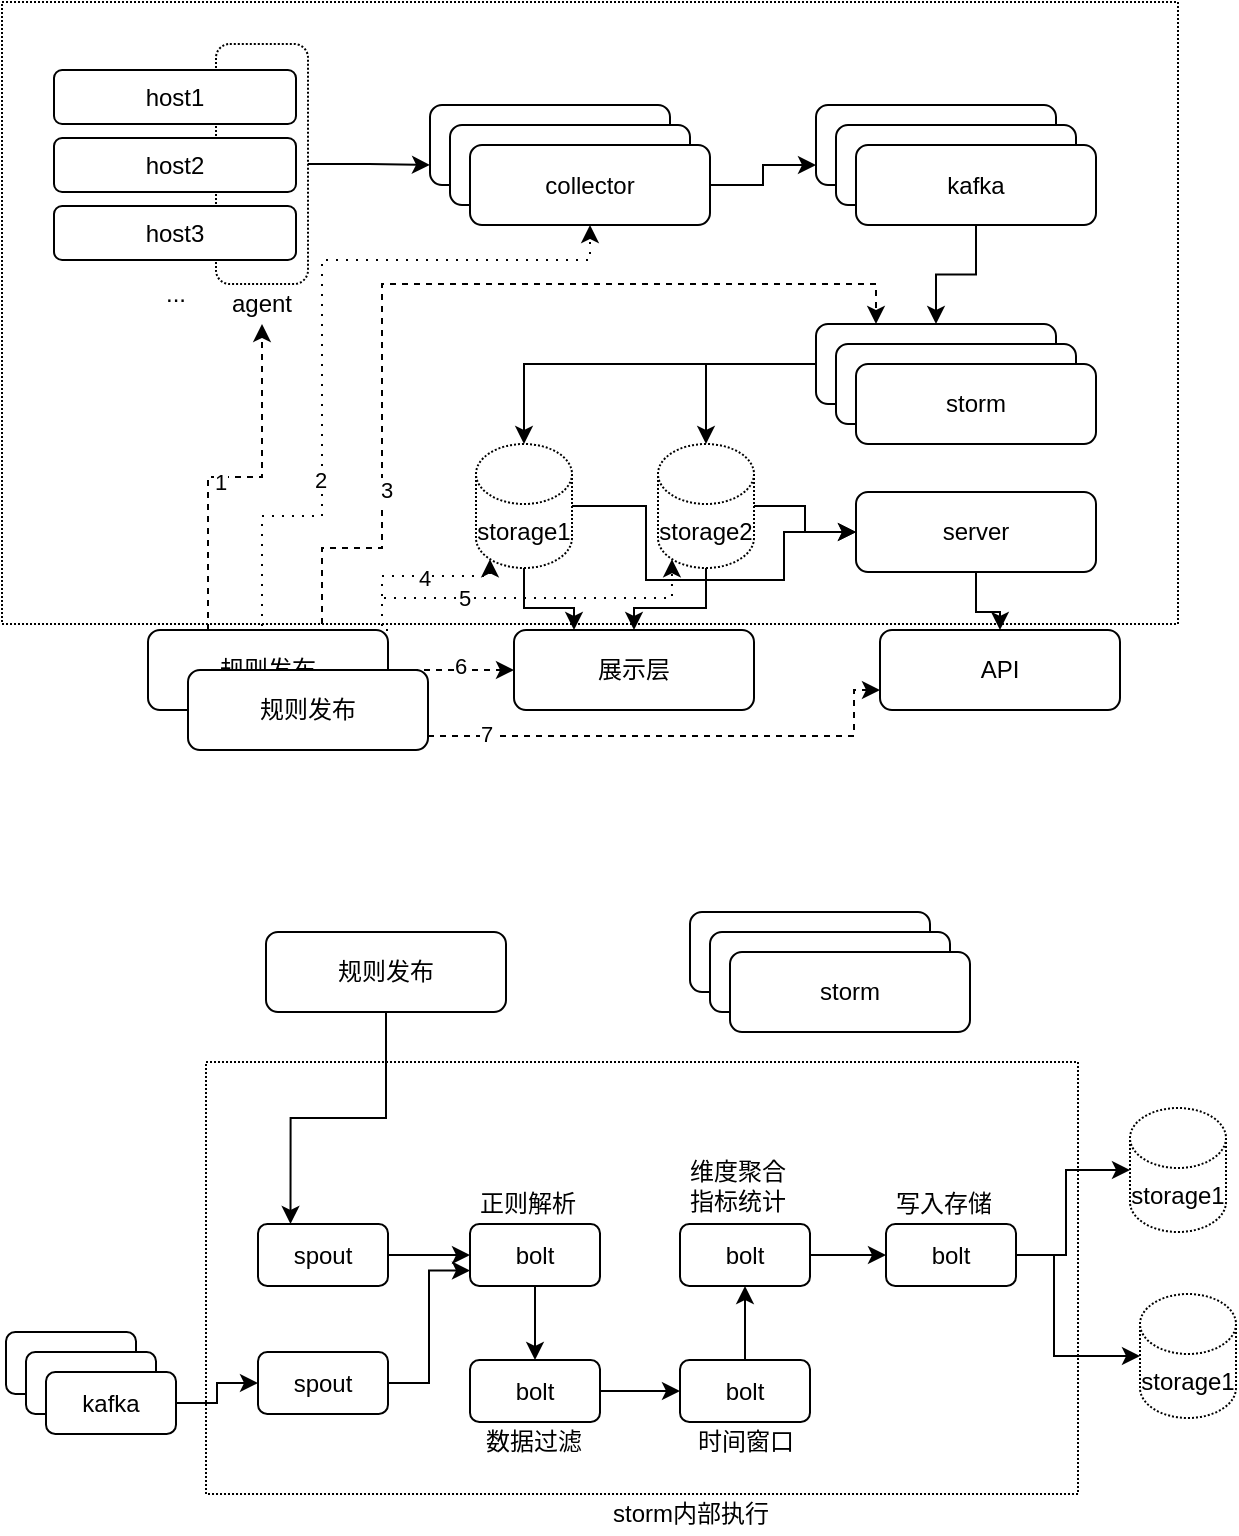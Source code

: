 <mxfile version="13.10.1" type="github">
  <diagram id="RqA7gkf1sfRdEyldcE1K" name="Page-1">
    <mxGraphModel dx="946" dy="557" grid="0" gridSize="10" guides="1" tooltips="1" connect="1" arrows="1" fold="1" page="1" pageScale="1" pageWidth="827" pageHeight="1169" math="0" shadow="0">
      <root>
        <mxCell id="0" />
        <mxCell id="1" parent="0" />
        <mxCell id="BtfTo6FAUonUfdYVLxbR-64" value="" style="rounded=0;whiteSpace=wrap;html=1;dashed=1;dashPattern=1 1;" vertex="1" parent="1">
          <mxGeometry x="121" y="630" width="436" height="216" as="geometry" />
        </mxCell>
        <mxCell id="BtfTo6FAUonUfdYVLxbR-29" value="" style="rounded=0;whiteSpace=wrap;html=1;dashed=1;dashPattern=1 1;" vertex="1" parent="1">
          <mxGeometry x="19" y="100" width="588" height="311" as="geometry" />
        </mxCell>
        <mxCell id="BtfTo6FAUonUfdYVLxbR-17" style="edgeStyle=orthogonalEdgeStyle;rounded=0;orthogonalLoop=1;jettySize=auto;html=1;entryX=0;entryY=0.75;entryDx=0;entryDy=0;" edge="1" parent="1" source="BtfTo6FAUonUfdYVLxbR-7" target="BtfTo6FAUonUfdYVLxbR-5">
          <mxGeometry relative="1" as="geometry" />
        </mxCell>
        <mxCell id="BtfTo6FAUonUfdYVLxbR-7" value="" style="rounded=1;whiteSpace=wrap;html=1;dashed=1;dashPattern=1 1;" vertex="1" parent="1">
          <mxGeometry x="126" y="121" width="46" height="120" as="geometry" />
        </mxCell>
        <mxCell id="BtfTo6FAUonUfdYVLxbR-1" value="host1" style="rounded=1;whiteSpace=wrap;html=1;" vertex="1" parent="1">
          <mxGeometry x="45" y="134" width="121" height="27" as="geometry" />
        </mxCell>
        <mxCell id="BtfTo6FAUonUfdYVLxbR-2" value="host2" style="rounded=1;whiteSpace=wrap;html=1;" vertex="1" parent="1">
          <mxGeometry x="45" y="168" width="121" height="27" as="geometry" />
        </mxCell>
        <mxCell id="BtfTo6FAUonUfdYVLxbR-3" value="host3" style="rounded=1;whiteSpace=wrap;html=1;" vertex="1" parent="1">
          <mxGeometry x="45" y="202" width="121" height="27" as="geometry" />
        </mxCell>
        <mxCell id="BtfTo6FAUonUfdYVLxbR-4" value="..." style="text;html=1;strokeColor=none;fillColor=none;align=center;verticalAlign=middle;whiteSpace=wrap;rounded=0;" vertex="1" parent="1">
          <mxGeometry x="86" y="236" width="40" height="20" as="geometry" />
        </mxCell>
        <mxCell id="BtfTo6FAUonUfdYVLxbR-5" value="" style="rounded=1;whiteSpace=wrap;html=1;" vertex="1" parent="1">
          <mxGeometry x="233" y="151.5" width="120" height="40" as="geometry" />
        </mxCell>
        <mxCell id="BtfTo6FAUonUfdYVLxbR-8" value="agent" style="text;html=1;strokeColor=none;fillColor=none;align=center;verticalAlign=middle;whiteSpace=wrap;rounded=0;dashed=1;dashPattern=1 1;" vertex="1" parent="1">
          <mxGeometry x="129" y="241" width="40" height="20" as="geometry" />
        </mxCell>
        <mxCell id="BtfTo6FAUonUfdYVLxbR-9" value="" style="rounded=1;whiteSpace=wrap;html=1;" vertex="1" parent="1">
          <mxGeometry x="243" y="161.5" width="120" height="40" as="geometry" />
        </mxCell>
        <mxCell id="BtfTo6FAUonUfdYVLxbR-18" style="edgeStyle=orthogonalEdgeStyle;rounded=0;orthogonalLoop=1;jettySize=auto;html=1;entryX=0;entryY=0.75;entryDx=0;entryDy=0;" edge="1" parent="1" source="BtfTo6FAUonUfdYVLxbR-10" target="BtfTo6FAUonUfdYVLxbR-14">
          <mxGeometry relative="1" as="geometry" />
        </mxCell>
        <mxCell id="BtfTo6FAUonUfdYVLxbR-10" value="collector" style="rounded=1;whiteSpace=wrap;html=1;" vertex="1" parent="1">
          <mxGeometry x="253" y="171.5" width="120" height="40" as="geometry" />
        </mxCell>
        <mxCell id="BtfTo6FAUonUfdYVLxbR-14" value="" style="rounded=1;whiteSpace=wrap;html=1;" vertex="1" parent="1">
          <mxGeometry x="426" y="151.5" width="120" height="40" as="geometry" />
        </mxCell>
        <mxCell id="BtfTo6FAUonUfdYVLxbR-15" value="" style="rounded=1;whiteSpace=wrap;html=1;" vertex="1" parent="1">
          <mxGeometry x="436" y="161.5" width="120" height="40" as="geometry" />
        </mxCell>
        <mxCell id="BtfTo6FAUonUfdYVLxbR-23" style="edgeStyle=orthogonalEdgeStyle;rounded=0;orthogonalLoop=1;jettySize=auto;html=1;exitX=0.5;exitY=1;exitDx=0;exitDy=0;entryX=0.5;entryY=0;entryDx=0;entryDy=0;" edge="1" parent="1" source="BtfTo6FAUonUfdYVLxbR-16" target="BtfTo6FAUonUfdYVLxbR-20">
          <mxGeometry relative="1" as="geometry" />
        </mxCell>
        <mxCell id="BtfTo6FAUonUfdYVLxbR-16" value="kafka" style="rounded=1;whiteSpace=wrap;html=1;" vertex="1" parent="1">
          <mxGeometry x="446" y="171.5" width="120" height="40" as="geometry" />
        </mxCell>
        <mxCell id="BtfTo6FAUonUfdYVLxbR-26" style="edgeStyle=orthogonalEdgeStyle;rounded=0;orthogonalLoop=1;jettySize=auto;html=1;exitX=0;exitY=0.5;exitDx=0;exitDy=0;" edge="1" parent="1" source="BtfTo6FAUonUfdYVLxbR-20" target="BtfTo6FAUonUfdYVLxbR-24">
          <mxGeometry relative="1" as="geometry" />
        </mxCell>
        <mxCell id="BtfTo6FAUonUfdYVLxbR-28" style="edgeStyle=orthogonalEdgeStyle;rounded=0;orthogonalLoop=1;jettySize=auto;html=1;" edge="1" parent="1" source="BtfTo6FAUonUfdYVLxbR-20" target="BtfTo6FAUonUfdYVLxbR-25">
          <mxGeometry relative="1" as="geometry" />
        </mxCell>
        <mxCell id="BtfTo6FAUonUfdYVLxbR-20" value="" style="rounded=1;whiteSpace=wrap;html=1;" vertex="1" parent="1">
          <mxGeometry x="426" y="261" width="120" height="40" as="geometry" />
        </mxCell>
        <mxCell id="BtfTo6FAUonUfdYVLxbR-21" value="" style="rounded=1;whiteSpace=wrap;html=1;" vertex="1" parent="1">
          <mxGeometry x="436" y="271" width="120" height="40" as="geometry" />
        </mxCell>
        <mxCell id="BtfTo6FAUonUfdYVLxbR-22" value="storm" style="rounded=1;whiteSpace=wrap;html=1;" vertex="1" parent="1">
          <mxGeometry x="446" y="281" width="120" height="40" as="geometry" />
        </mxCell>
        <mxCell id="BtfTo6FAUonUfdYVLxbR-34" style="edgeStyle=orthogonalEdgeStyle;rounded=0;orthogonalLoop=1;jettySize=auto;html=1;entryX=0.25;entryY=0;entryDx=0;entryDy=0;" edge="1" parent="1" source="BtfTo6FAUonUfdYVLxbR-24" target="BtfTo6FAUonUfdYVLxbR-31">
          <mxGeometry relative="1" as="geometry" />
        </mxCell>
        <mxCell id="BtfTo6FAUonUfdYVLxbR-37" style="edgeStyle=orthogonalEdgeStyle;rounded=0;orthogonalLoop=1;jettySize=auto;html=1;entryX=0;entryY=0.5;entryDx=0;entryDy=0;" edge="1" parent="1" source="BtfTo6FAUonUfdYVLxbR-24" target="BtfTo6FAUonUfdYVLxbR-36">
          <mxGeometry relative="1" as="geometry">
            <Array as="points">
              <mxPoint x="341" y="352" />
              <mxPoint x="341" y="389" />
              <mxPoint x="410" y="389" />
              <mxPoint x="410" y="365" />
            </Array>
          </mxGeometry>
        </mxCell>
        <mxCell id="BtfTo6FAUonUfdYVLxbR-24" value="storage1" style="shape=cylinder3;whiteSpace=wrap;html=1;boundedLbl=1;backgroundOutline=1;size=15;dashed=1;dashPattern=1 1;" vertex="1" parent="1">
          <mxGeometry x="256" y="321" width="48" height="62" as="geometry" />
        </mxCell>
        <mxCell id="BtfTo6FAUonUfdYVLxbR-33" style="edgeStyle=orthogonalEdgeStyle;rounded=0;orthogonalLoop=1;jettySize=auto;html=1;entryX=0.5;entryY=0;entryDx=0;entryDy=0;" edge="1" parent="1" source="BtfTo6FAUonUfdYVLxbR-25" target="BtfTo6FAUonUfdYVLxbR-31">
          <mxGeometry relative="1" as="geometry" />
        </mxCell>
        <mxCell id="BtfTo6FAUonUfdYVLxbR-38" style="edgeStyle=orthogonalEdgeStyle;rounded=0;orthogonalLoop=1;jettySize=auto;html=1;entryX=0;entryY=0.5;entryDx=0;entryDy=0;" edge="1" parent="1" source="BtfTo6FAUonUfdYVLxbR-25" target="BtfTo6FAUonUfdYVLxbR-36">
          <mxGeometry relative="1" as="geometry" />
        </mxCell>
        <mxCell id="BtfTo6FAUonUfdYVLxbR-25" value="storage2" style="shape=cylinder3;whiteSpace=wrap;html=1;boundedLbl=1;backgroundOutline=1;size=15;dashed=1;dashPattern=1 1;" vertex="1" parent="1">
          <mxGeometry x="347" y="321" width="48" height="62" as="geometry" />
        </mxCell>
        <mxCell id="BtfTo6FAUonUfdYVLxbR-31" value="展示层" style="rounded=1;whiteSpace=wrap;html=1;" vertex="1" parent="1">
          <mxGeometry x="275" y="414" width="120" height="40" as="geometry" />
        </mxCell>
        <mxCell id="BtfTo6FAUonUfdYVLxbR-32" value="API" style="rounded=1;whiteSpace=wrap;html=1;" vertex="1" parent="1">
          <mxGeometry x="458" y="414" width="120" height="40" as="geometry" />
        </mxCell>
        <mxCell id="BtfTo6FAUonUfdYVLxbR-40" style="edgeStyle=orthogonalEdgeStyle;rounded=0;orthogonalLoop=1;jettySize=auto;html=1;entryX=0.5;entryY=0;entryDx=0;entryDy=0;" edge="1" parent="1" source="BtfTo6FAUonUfdYVLxbR-36" target="BtfTo6FAUonUfdYVLxbR-32">
          <mxGeometry relative="1" as="geometry" />
        </mxCell>
        <mxCell id="BtfTo6FAUonUfdYVLxbR-36" value="server" style="rounded=1;whiteSpace=wrap;html=1;" vertex="1" parent="1">
          <mxGeometry x="446" y="345" width="120" height="40" as="geometry" />
        </mxCell>
        <mxCell id="BtfTo6FAUonUfdYVLxbR-43" style="edgeStyle=orthogonalEdgeStyle;rounded=0;orthogonalLoop=1;jettySize=auto;html=1;dashed=1;exitX=0.25;exitY=0;exitDx=0;exitDy=0;" edge="1" parent="1" source="BtfTo6FAUonUfdYVLxbR-41" target="BtfTo6FAUonUfdYVLxbR-8">
          <mxGeometry relative="1" as="geometry" />
        </mxCell>
        <mxCell id="BtfTo6FAUonUfdYVLxbR-57" value="1" style="edgeLabel;html=1;align=center;verticalAlign=middle;resizable=0;points=[];" vertex="1" connectable="0" parent="BtfTo6FAUonUfdYVLxbR-43">
          <mxGeometry x="-0.083" y="-1" relative="1" as="geometry">
            <mxPoint y="1" as="offset" />
          </mxGeometry>
        </mxCell>
        <mxCell id="BtfTo6FAUonUfdYVLxbR-44" style="edgeStyle=orthogonalEdgeStyle;rounded=0;orthogonalLoop=1;jettySize=auto;html=1;entryX=0.5;entryY=1;entryDx=0;entryDy=0;dashed=1;exitX=0.5;exitY=0;exitDx=0;exitDy=0;dashPattern=1 4;" edge="1" parent="1" source="BtfTo6FAUonUfdYVLxbR-41" target="BtfTo6FAUonUfdYVLxbR-10">
          <mxGeometry relative="1" as="geometry">
            <Array as="points">
              <mxPoint x="149" y="357" />
              <mxPoint x="179" y="357" />
              <mxPoint x="179" y="229" />
              <mxPoint x="313" y="229" />
            </Array>
          </mxGeometry>
        </mxCell>
        <mxCell id="BtfTo6FAUonUfdYVLxbR-58" value="2" style="edgeLabel;html=1;align=center;verticalAlign=middle;resizable=0;points=[];" vertex="1" connectable="0" parent="BtfTo6FAUonUfdYVLxbR-44">
          <mxGeometry x="-0.415" y="1" relative="1" as="geometry">
            <mxPoint as="offset" />
          </mxGeometry>
        </mxCell>
        <mxCell id="BtfTo6FAUonUfdYVLxbR-46" style="edgeStyle=orthogonalEdgeStyle;rounded=0;orthogonalLoop=1;jettySize=auto;html=1;entryX=0.25;entryY=0;entryDx=0;entryDy=0;dashed=1;exitX=0.75;exitY=0;exitDx=0;exitDy=0;" edge="1" parent="1" source="BtfTo6FAUonUfdYVLxbR-41" target="BtfTo6FAUonUfdYVLxbR-20">
          <mxGeometry relative="1" as="geometry">
            <Array as="points">
              <mxPoint x="179" y="373" />
              <mxPoint x="209" y="373" />
              <mxPoint x="209" y="241" />
              <mxPoint x="456" y="241" />
            </Array>
          </mxGeometry>
        </mxCell>
        <mxCell id="BtfTo6FAUonUfdYVLxbR-53" value="3" style="edgeLabel;html=1;align=center;verticalAlign=middle;resizable=0;points=[];" vertex="1" connectable="0" parent="BtfTo6FAUonUfdYVLxbR-46">
          <mxGeometry x="-0.565" y="-2" relative="1" as="geometry">
            <mxPoint as="offset" />
          </mxGeometry>
        </mxCell>
        <mxCell id="BtfTo6FAUonUfdYVLxbR-47" style="edgeStyle=orthogonalEdgeStyle;rounded=0;orthogonalLoop=1;jettySize=auto;html=1;entryX=0;entryY=0.5;entryDx=0;entryDy=0;dashed=1;" edge="1" parent="1" source="BtfTo6FAUonUfdYVLxbR-41" target="BtfTo6FAUonUfdYVLxbR-31">
          <mxGeometry relative="1" as="geometry">
            <Array as="points">
              <mxPoint x="221" y="434" />
              <mxPoint x="221" y="434" />
            </Array>
          </mxGeometry>
        </mxCell>
        <mxCell id="BtfTo6FAUonUfdYVLxbR-56" value="6" style="edgeLabel;html=1;align=center;verticalAlign=middle;resizable=0;points=[];" vertex="1" connectable="0" parent="BtfTo6FAUonUfdYVLxbR-47">
          <mxGeometry x="0.143" y="2" relative="1" as="geometry">
            <mxPoint as="offset" />
          </mxGeometry>
        </mxCell>
        <mxCell id="BtfTo6FAUonUfdYVLxbR-48" style="edgeStyle=orthogonalEdgeStyle;rounded=0;orthogonalLoop=1;jettySize=auto;html=1;exitX=1;exitY=0;exitDx=0;exitDy=0;entryX=0.145;entryY=1;entryDx=0;entryDy=-4.35;entryPerimeter=0;dashed=1;dashPattern=1 4;" edge="1" parent="1" source="BtfTo6FAUonUfdYVLxbR-41" target="BtfTo6FAUonUfdYVLxbR-24">
          <mxGeometry relative="1" as="geometry">
            <Array as="points">
              <mxPoint x="209" y="387" />
              <mxPoint x="263" y="387" />
            </Array>
          </mxGeometry>
        </mxCell>
        <mxCell id="BtfTo6FAUonUfdYVLxbR-54" value="4" style="edgeLabel;html=1;align=center;verticalAlign=middle;resizable=0;points=[];" vertex="1" connectable="0" parent="BtfTo6FAUonUfdYVLxbR-48">
          <mxGeometry x="0.104" y="-1" relative="1" as="geometry">
            <mxPoint as="offset" />
          </mxGeometry>
        </mxCell>
        <mxCell id="BtfTo6FAUonUfdYVLxbR-49" style="edgeStyle=orthogonalEdgeStyle;rounded=0;orthogonalLoop=1;jettySize=auto;html=1;exitX=1;exitY=0;exitDx=0;exitDy=0;entryX=0.145;entryY=1;entryDx=0;entryDy=-4.35;entryPerimeter=0;dashed=1;dashPattern=1 4;" edge="1" parent="1" source="BtfTo6FAUonUfdYVLxbR-41" target="BtfTo6FAUonUfdYVLxbR-25">
          <mxGeometry relative="1" as="geometry">
            <Array as="points">
              <mxPoint x="209" y="398" />
              <mxPoint x="354" y="398" />
            </Array>
          </mxGeometry>
        </mxCell>
        <mxCell id="BtfTo6FAUonUfdYVLxbR-55" value="5" style="edgeLabel;html=1;align=center;verticalAlign=middle;resizable=0;points=[];" vertex="1" connectable="0" parent="BtfTo6FAUonUfdYVLxbR-49">
          <mxGeometry x="-0.345" relative="1" as="geometry">
            <mxPoint as="offset" />
          </mxGeometry>
        </mxCell>
        <mxCell id="BtfTo6FAUonUfdYVLxbR-50" style="edgeStyle=orthogonalEdgeStyle;rounded=0;orthogonalLoop=1;jettySize=auto;html=1;entryX=0;entryY=0.75;entryDx=0;entryDy=0;dashed=1;" edge="1" parent="1" source="BtfTo6FAUonUfdYVLxbR-41" target="BtfTo6FAUonUfdYVLxbR-32">
          <mxGeometry relative="1" as="geometry">
            <Array as="points">
              <mxPoint x="149" y="467" />
              <mxPoint x="445" y="467" />
              <mxPoint x="445" y="444" />
            </Array>
          </mxGeometry>
        </mxCell>
        <mxCell id="BtfTo6FAUonUfdYVLxbR-60" value="7" style="edgeLabel;html=1;align=center;verticalAlign=middle;resizable=0;points=[];" vertex="1" connectable="0" parent="BtfTo6FAUonUfdYVLxbR-50">
          <mxGeometry x="-0.275" y="1" relative="1" as="geometry">
            <mxPoint as="offset" />
          </mxGeometry>
        </mxCell>
        <mxCell id="BtfTo6FAUonUfdYVLxbR-41" value="规则发布" style="rounded=1;whiteSpace=wrap;html=1;" vertex="1" parent="1">
          <mxGeometry x="92" y="414" width="120" height="40" as="geometry" />
        </mxCell>
        <mxCell id="BtfTo6FAUonUfdYVLxbR-61" value="" style="rounded=1;whiteSpace=wrap;html=1;" vertex="1" parent="1">
          <mxGeometry x="363" y="555" width="120" height="40" as="geometry" />
        </mxCell>
        <mxCell id="BtfTo6FAUonUfdYVLxbR-62" value="" style="rounded=1;whiteSpace=wrap;html=1;" vertex="1" parent="1">
          <mxGeometry x="373" y="565" width="120" height="40" as="geometry" />
        </mxCell>
        <mxCell id="BtfTo6FAUonUfdYVLxbR-63" value="storm" style="rounded=1;whiteSpace=wrap;html=1;" vertex="1" parent="1">
          <mxGeometry x="383" y="575" width="120" height="40" as="geometry" />
        </mxCell>
        <mxCell id="BtfTo6FAUonUfdYVLxbR-77" style="edgeStyle=orthogonalEdgeStyle;rounded=0;orthogonalLoop=1;jettySize=auto;html=1;entryX=0;entryY=0.5;entryDx=0;entryDy=0;" edge="1" parent="1" source="BtfTo6FAUonUfdYVLxbR-65" target="BtfTo6FAUonUfdYVLxbR-74">
          <mxGeometry relative="1" as="geometry" />
        </mxCell>
        <mxCell id="BtfTo6FAUonUfdYVLxbR-65" value="spout" style="rounded=1;whiteSpace=wrap;html=1;" vertex="1" parent="1">
          <mxGeometry x="147" y="711" width="65" height="31" as="geometry" />
        </mxCell>
        <mxCell id="BtfTo6FAUonUfdYVLxbR-67" value="kafka" style="rounded=1;whiteSpace=wrap;html=1;" vertex="1" parent="1">
          <mxGeometry x="21" y="765" width="65" height="31" as="geometry" />
        </mxCell>
        <mxCell id="BtfTo6FAUonUfdYVLxbR-69" value="kafka" style="rounded=1;whiteSpace=wrap;html=1;" vertex="1" parent="1">
          <mxGeometry x="31" y="775" width="65" height="31" as="geometry" />
        </mxCell>
        <mxCell id="BtfTo6FAUonUfdYVLxbR-85" style="edgeStyle=orthogonalEdgeStyle;rounded=0;orthogonalLoop=1;jettySize=auto;html=1;entryX=0;entryY=0.5;entryDx=0;entryDy=0;" edge="1" parent="1" source="BtfTo6FAUonUfdYVLxbR-70" target="BtfTo6FAUonUfdYVLxbR-99">
          <mxGeometry relative="1" as="geometry" />
        </mxCell>
        <mxCell id="BtfTo6FAUonUfdYVLxbR-70" value="kafka" style="rounded=1;whiteSpace=wrap;html=1;" vertex="1" parent="1">
          <mxGeometry x="41" y="785" width="65" height="31" as="geometry" />
        </mxCell>
        <mxCell id="BtfTo6FAUonUfdYVLxbR-83" style="edgeStyle=orthogonalEdgeStyle;rounded=0;orthogonalLoop=1;jettySize=auto;html=1;entryX=0.25;entryY=0;entryDx=0;entryDy=0;" edge="1" parent="1" source="BtfTo6FAUonUfdYVLxbR-71" target="BtfTo6FAUonUfdYVLxbR-65">
          <mxGeometry relative="1" as="geometry" />
        </mxCell>
        <mxCell id="BtfTo6FAUonUfdYVLxbR-71" value="规则发布" style="rounded=1;whiteSpace=wrap;html=1;" vertex="1" parent="1">
          <mxGeometry x="151" y="565" width="120" height="40" as="geometry" />
        </mxCell>
        <mxCell id="BtfTo6FAUonUfdYVLxbR-72" value="规则发布" style="rounded=1;whiteSpace=wrap;html=1;" vertex="1" parent="1">
          <mxGeometry x="112" y="434" width="120" height="40" as="geometry" />
        </mxCell>
        <mxCell id="BtfTo6FAUonUfdYVLxbR-78" style="edgeStyle=orthogonalEdgeStyle;rounded=0;orthogonalLoop=1;jettySize=auto;html=1;" edge="1" parent="1" source="BtfTo6FAUonUfdYVLxbR-74" target="BtfTo6FAUonUfdYVLxbR-75">
          <mxGeometry relative="1" as="geometry" />
        </mxCell>
        <mxCell id="BtfTo6FAUonUfdYVLxbR-74" value="bolt" style="rounded=1;whiteSpace=wrap;html=1;" vertex="1" parent="1">
          <mxGeometry x="253" y="711" width="65" height="31" as="geometry" />
        </mxCell>
        <mxCell id="BtfTo6FAUonUfdYVLxbR-79" style="edgeStyle=orthogonalEdgeStyle;rounded=0;orthogonalLoop=1;jettySize=auto;html=1;entryX=0;entryY=0.5;entryDx=0;entryDy=0;" edge="1" parent="1" source="BtfTo6FAUonUfdYVLxbR-75" target="BtfTo6FAUonUfdYVLxbR-76">
          <mxGeometry relative="1" as="geometry" />
        </mxCell>
        <mxCell id="BtfTo6FAUonUfdYVLxbR-75" value="bolt" style="rounded=1;whiteSpace=wrap;html=1;" vertex="1" parent="1">
          <mxGeometry x="253" y="779" width="65" height="31" as="geometry" />
        </mxCell>
        <mxCell id="BtfTo6FAUonUfdYVLxbR-89" style="edgeStyle=orthogonalEdgeStyle;rounded=0;orthogonalLoop=1;jettySize=auto;html=1;entryX=0.5;entryY=1;entryDx=0;entryDy=0;" edge="1" parent="1" source="BtfTo6FAUonUfdYVLxbR-76" target="BtfTo6FAUonUfdYVLxbR-87">
          <mxGeometry relative="1" as="geometry" />
        </mxCell>
        <mxCell id="BtfTo6FAUonUfdYVLxbR-76" value="bolt" style="rounded=1;whiteSpace=wrap;html=1;" vertex="1" parent="1">
          <mxGeometry x="358" y="779" width="65" height="31" as="geometry" />
        </mxCell>
        <mxCell id="BtfTo6FAUonUfdYVLxbR-80" value="storage1" style="shape=cylinder3;whiteSpace=wrap;html=1;boundedLbl=1;backgroundOutline=1;size=15;dashed=1;dashPattern=1 1;" vertex="1" parent="1">
          <mxGeometry x="583" y="653" width="48" height="62" as="geometry" />
        </mxCell>
        <mxCell id="BtfTo6FAUonUfdYVLxbR-81" value="storage1" style="shape=cylinder3;whiteSpace=wrap;html=1;boundedLbl=1;backgroundOutline=1;size=15;dashed=1;dashPattern=1 1;" vertex="1" parent="1">
          <mxGeometry x="588" y="746" width="48" height="62" as="geometry" />
        </mxCell>
        <mxCell id="BtfTo6FAUonUfdYVLxbR-90" style="edgeStyle=orthogonalEdgeStyle;rounded=0;orthogonalLoop=1;jettySize=auto;html=1;entryX=0;entryY=0.5;entryDx=0;entryDy=0;" edge="1" parent="1" source="BtfTo6FAUonUfdYVLxbR-87" target="BtfTo6FAUonUfdYVLxbR-88">
          <mxGeometry relative="1" as="geometry" />
        </mxCell>
        <mxCell id="BtfTo6FAUonUfdYVLxbR-87" value="bolt" style="rounded=1;whiteSpace=wrap;html=1;" vertex="1" parent="1">
          <mxGeometry x="358" y="711" width="65" height="31" as="geometry" />
        </mxCell>
        <mxCell id="BtfTo6FAUonUfdYVLxbR-91" style="edgeStyle=orthogonalEdgeStyle;rounded=0;orthogonalLoop=1;jettySize=auto;html=1;" edge="1" parent="1" source="BtfTo6FAUonUfdYVLxbR-88" target="BtfTo6FAUonUfdYVLxbR-80">
          <mxGeometry relative="1" as="geometry">
            <Array as="points">
              <mxPoint x="551" y="727" />
              <mxPoint x="551" y="684" />
            </Array>
          </mxGeometry>
        </mxCell>
        <mxCell id="BtfTo6FAUonUfdYVLxbR-92" style="edgeStyle=orthogonalEdgeStyle;rounded=0;orthogonalLoop=1;jettySize=auto;html=1;entryX=0;entryY=0.5;entryDx=0;entryDy=0;entryPerimeter=0;" edge="1" parent="1" source="BtfTo6FAUonUfdYVLxbR-88" target="BtfTo6FAUonUfdYVLxbR-81">
          <mxGeometry relative="1" as="geometry">
            <Array as="points">
              <mxPoint x="545" y="727" />
              <mxPoint x="545" y="777" />
            </Array>
          </mxGeometry>
        </mxCell>
        <mxCell id="BtfTo6FAUonUfdYVLxbR-88" value="bolt" style="rounded=1;whiteSpace=wrap;html=1;" vertex="1" parent="1">
          <mxGeometry x="461" y="711" width="65" height="31" as="geometry" />
        </mxCell>
        <mxCell id="BtfTo6FAUonUfdYVLxbR-93" value="正则解析" style="text;html=1;strokeColor=none;fillColor=none;align=center;verticalAlign=middle;whiteSpace=wrap;rounded=0;" vertex="1" parent="1">
          <mxGeometry x="253" y="691" width="58" height="20" as="geometry" />
        </mxCell>
        <mxCell id="BtfTo6FAUonUfdYVLxbR-94" value="storm内部执行" style="text;html=1;strokeColor=none;fillColor=none;align=center;verticalAlign=middle;whiteSpace=wrap;rounded=0;" vertex="1" parent="1">
          <mxGeometry x="315" y="846" width="97" height="20" as="geometry" />
        </mxCell>
        <mxCell id="BtfTo6FAUonUfdYVLxbR-95" value="数据过滤" style="text;html=1;strokeColor=none;fillColor=none;align=center;verticalAlign=middle;whiteSpace=wrap;rounded=0;" vertex="1" parent="1">
          <mxGeometry x="256" y="810" width="58" height="20" as="geometry" />
        </mxCell>
        <mxCell id="BtfTo6FAUonUfdYVLxbR-96" value="时间窗口" style="text;html=1;strokeColor=none;fillColor=none;align=center;verticalAlign=middle;whiteSpace=wrap;rounded=0;" vertex="1" parent="1">
          <mxGeometry x="361.5" y="810" width="58" height="20" as="geometry" />
        </mxCell>
        <mxCell id="BtfTo6FAUonUfdYVLxbR-97" value="维度聚合&lt;br&gt;指标统计" style="text;html=1;strokeColor=none;fillColor=none;align=center;verticalAlign=middle;whiteSpace=wrap;rounded=0;" vertex="1" parent="1">
          <mxGeometry x="358" y="672" width="58" height="39" as="geometry" />
        </mxCell>
        <mxCell id="BtfTo6FAUonUfdYVLxbR-98" value="写入存储" style="text;html=1;strokeColor=none;fillColor=none;align=center;verticalAlign=middle;whiteSpace=wrap;rounded=0;" vertex="1" parent="1">
          <mxGeometry x="461" y="691" width="58" height="20" as="geometry" />
        </mxCell>
        <mxCell id="BtfTo6FAUonUfdYVLxbR-100" style="edgeStyle=orthogonalEdgeStyle;rounded=0;orthogonalLoop=1;jettySize=auto;html=1;entryX=0;entryY=0.75;entryDx=0;entryDy=0;" edge="1" parent="1" source="BtfTo6FAUonUfdYVLxbR-99" target="BtfTo6FAUonUfdYVLxbR-74">
          <mxGeometry relative="1" as="geometry" />
        </mxCell>
        <mxCell id="BtfTo6FAUonUfdYVLxbR-99" value="spout" style="rounded=1;whiteSpace=wrap;html=1;" vertex="1" parent="1">
          <mxGeometry x="147" y="775" width="65" height="31" as="geometry" />
        </mxCell>
      </root>
    </mxGraphModel>
  </diagram>
</mxfile>
